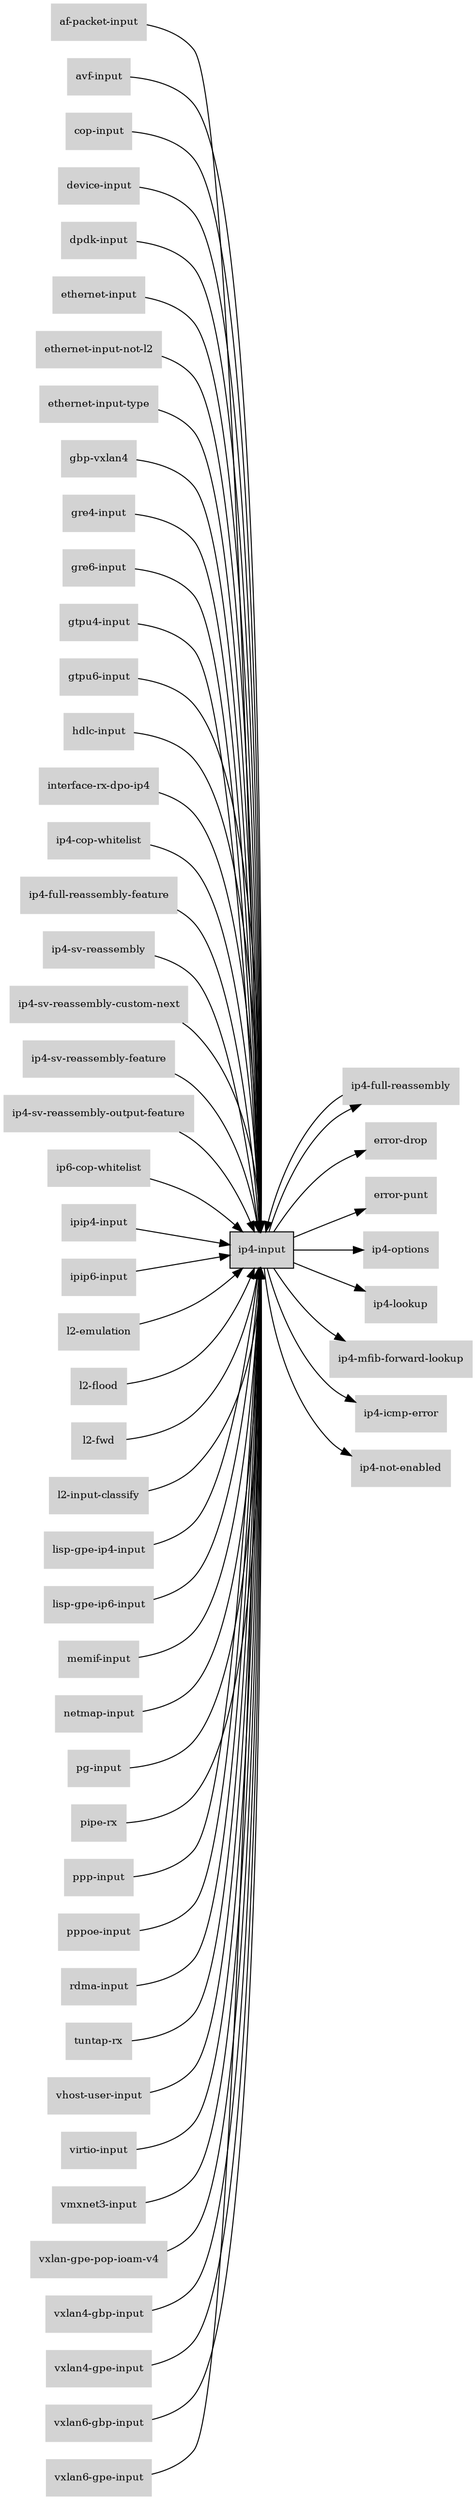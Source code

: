 digraph "ip4_input_subgraph" {
  rankdir=LR;
  node [shape=box, style=filled, fontsize=10, color=lightgray, fontcolor=black, fillcolor=lightgray];
  "ip4-input" [color=black, fontcolor=black, fillcolor=lightgray];
  edge [fontsize=8];
  "af-packet-input" -> "ip4-input";
  "avf-input" -> "ip4-input";
  "cop-input" -> "ip4-input";
  "device-input" -> "ip4-input";
  "dpdk-input" -> "ip4-input";
  "ethernet-input" -> "ip4-input";
  "ethernet-input-not-l2" -> "ip4-input";
  "ethernet-input-type" -> "ip4-input";
  "gbp-vxlan4" -> "ip4-input";
  "gre4-input" -> "ip4-input";
  "gre6-input" -> "ip4-input";
  "gtpu4-input" -> "ip4-input";
  "gtpu6-input" -> "ip4-input";
  "hdlc-input" -> "ip4-input";
  "interface-rx-dpo-ip4" -> "ip4-input";
  "ip4-cop-whitelist" -> "ip4-input";
  "ip4-full-reassembly" -> "ip4-input";
  "ip4-full-reassembly-feature" -> "ip4-input";
  "ip4-input" -> "error-drop";
  "ip4-input" -> "error-punt";
  "ip4-input" -> "ip4-options";
  "ip4-input" -> "ip4-lookup";
  "ip4-input" -> "ip4-mfib-forward-lookup";
  "ip4-input" -> "ip4-icmp-error";
  "ip4-input" -> "ip4-full-reassembly";
  "ip4-input" -> "ip4-not-enabled";
  "ip4-sv-reassembly" -> "ip4-input";
  "ip4-sv-reassembly-custom-next" -> "ip4-input";
  "ip4-sv-reassembly-feature" -> "ip4-input";
  "ip4-sv-reassembly-output-feature" -> "ip4-input";
  "ip6-cop-whitelist" -> "ip4-input";
  "ipip4-input" -> "ip4-input";
  "ipip6-input" -> "ip4-input";
  "l2-emulation" -> "ip4-input";
  "l2-flood" -> "ip4-input";
  "l2-fwd" -> "ip4-input";
  "l2-input-classify" -> "ip4-input";
  "lisp-gpe-ip4-input" -> "ip4-input";
  "lisp-gpe-ip6-input" -> "ip4-input";
  "memif-input" -> "ip4-input";
  "netmap-input" -> "ip4-input";
  "pg-input" -> "ip4-input";
  "pipe-rx" -> "ip4-input";
  "ppp-input" -> "ip4-input";
  "pppoe-input" -> "ip4-input";
  "rdma-input" -> "ip4-input";
  "tuntap-rx" -> "ip4-input";
  "vhost-user-input" -> "ip4-input";
  "virtio-input" -> "ip4-input";
  "vmxnet3-input" -> "ip4-input";
  "vxlan-gpe-pop-ioam-v4" -> "ip4-input";
  "vxlan4-gbp-input" -> "ip4-input";
  "vxlan4-gpe-input" -> "ip4-input";
  "vxlan6-gbp-input" -> "ip4-input";
  "vxlan6-gpe-input" -> "ip4-input";
}
